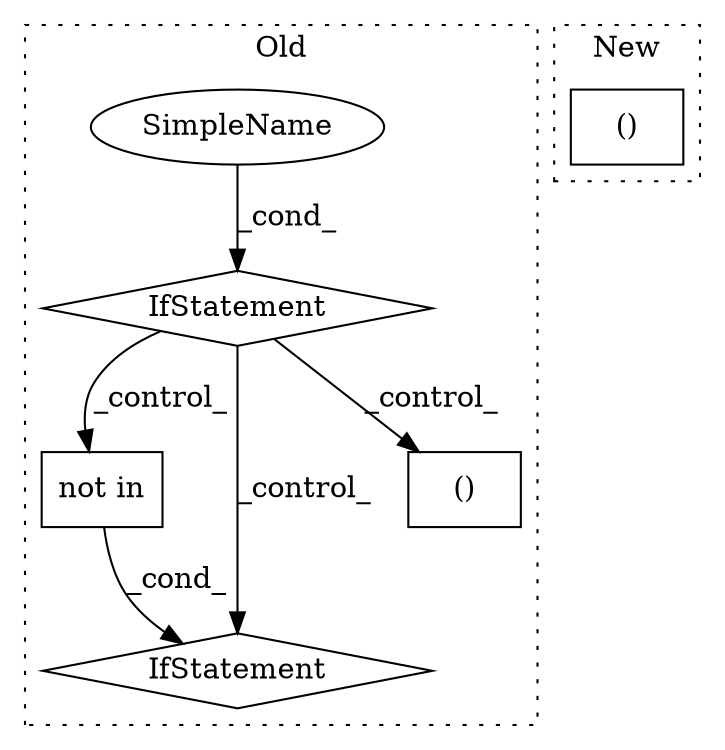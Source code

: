 digraph G {
subgraph cluster0 {
1 [label="not in" a="108" s="2548" l="35" shape="box"];
3 [label="IfStatement" a="25" s="2536,2583" l="12,2" shape="diamond"];
4 [label="SimpleName" a="42" s="" l="" shape="ellipse"];
5 [label="()" a="106" s="2269" l="62" shape="box"];
6 [label="IfStatement" a="25" s="2127,2152" l="4,2" shape="diamond"];
label = "Old";
style="dotted";
}
subgraph cluster1 {
2 [label="()" a="106" s="1988" l="51" shape="box"];
label = "New";
style="dotted";
}
1 -> 3 [label="_cond_"];
4 -> 6 [label="_cond_"];
6 -> 1 [label="_control_"];
6 -> 5 [label="_control_"];
6 -> 3 [label="_control_"];
}